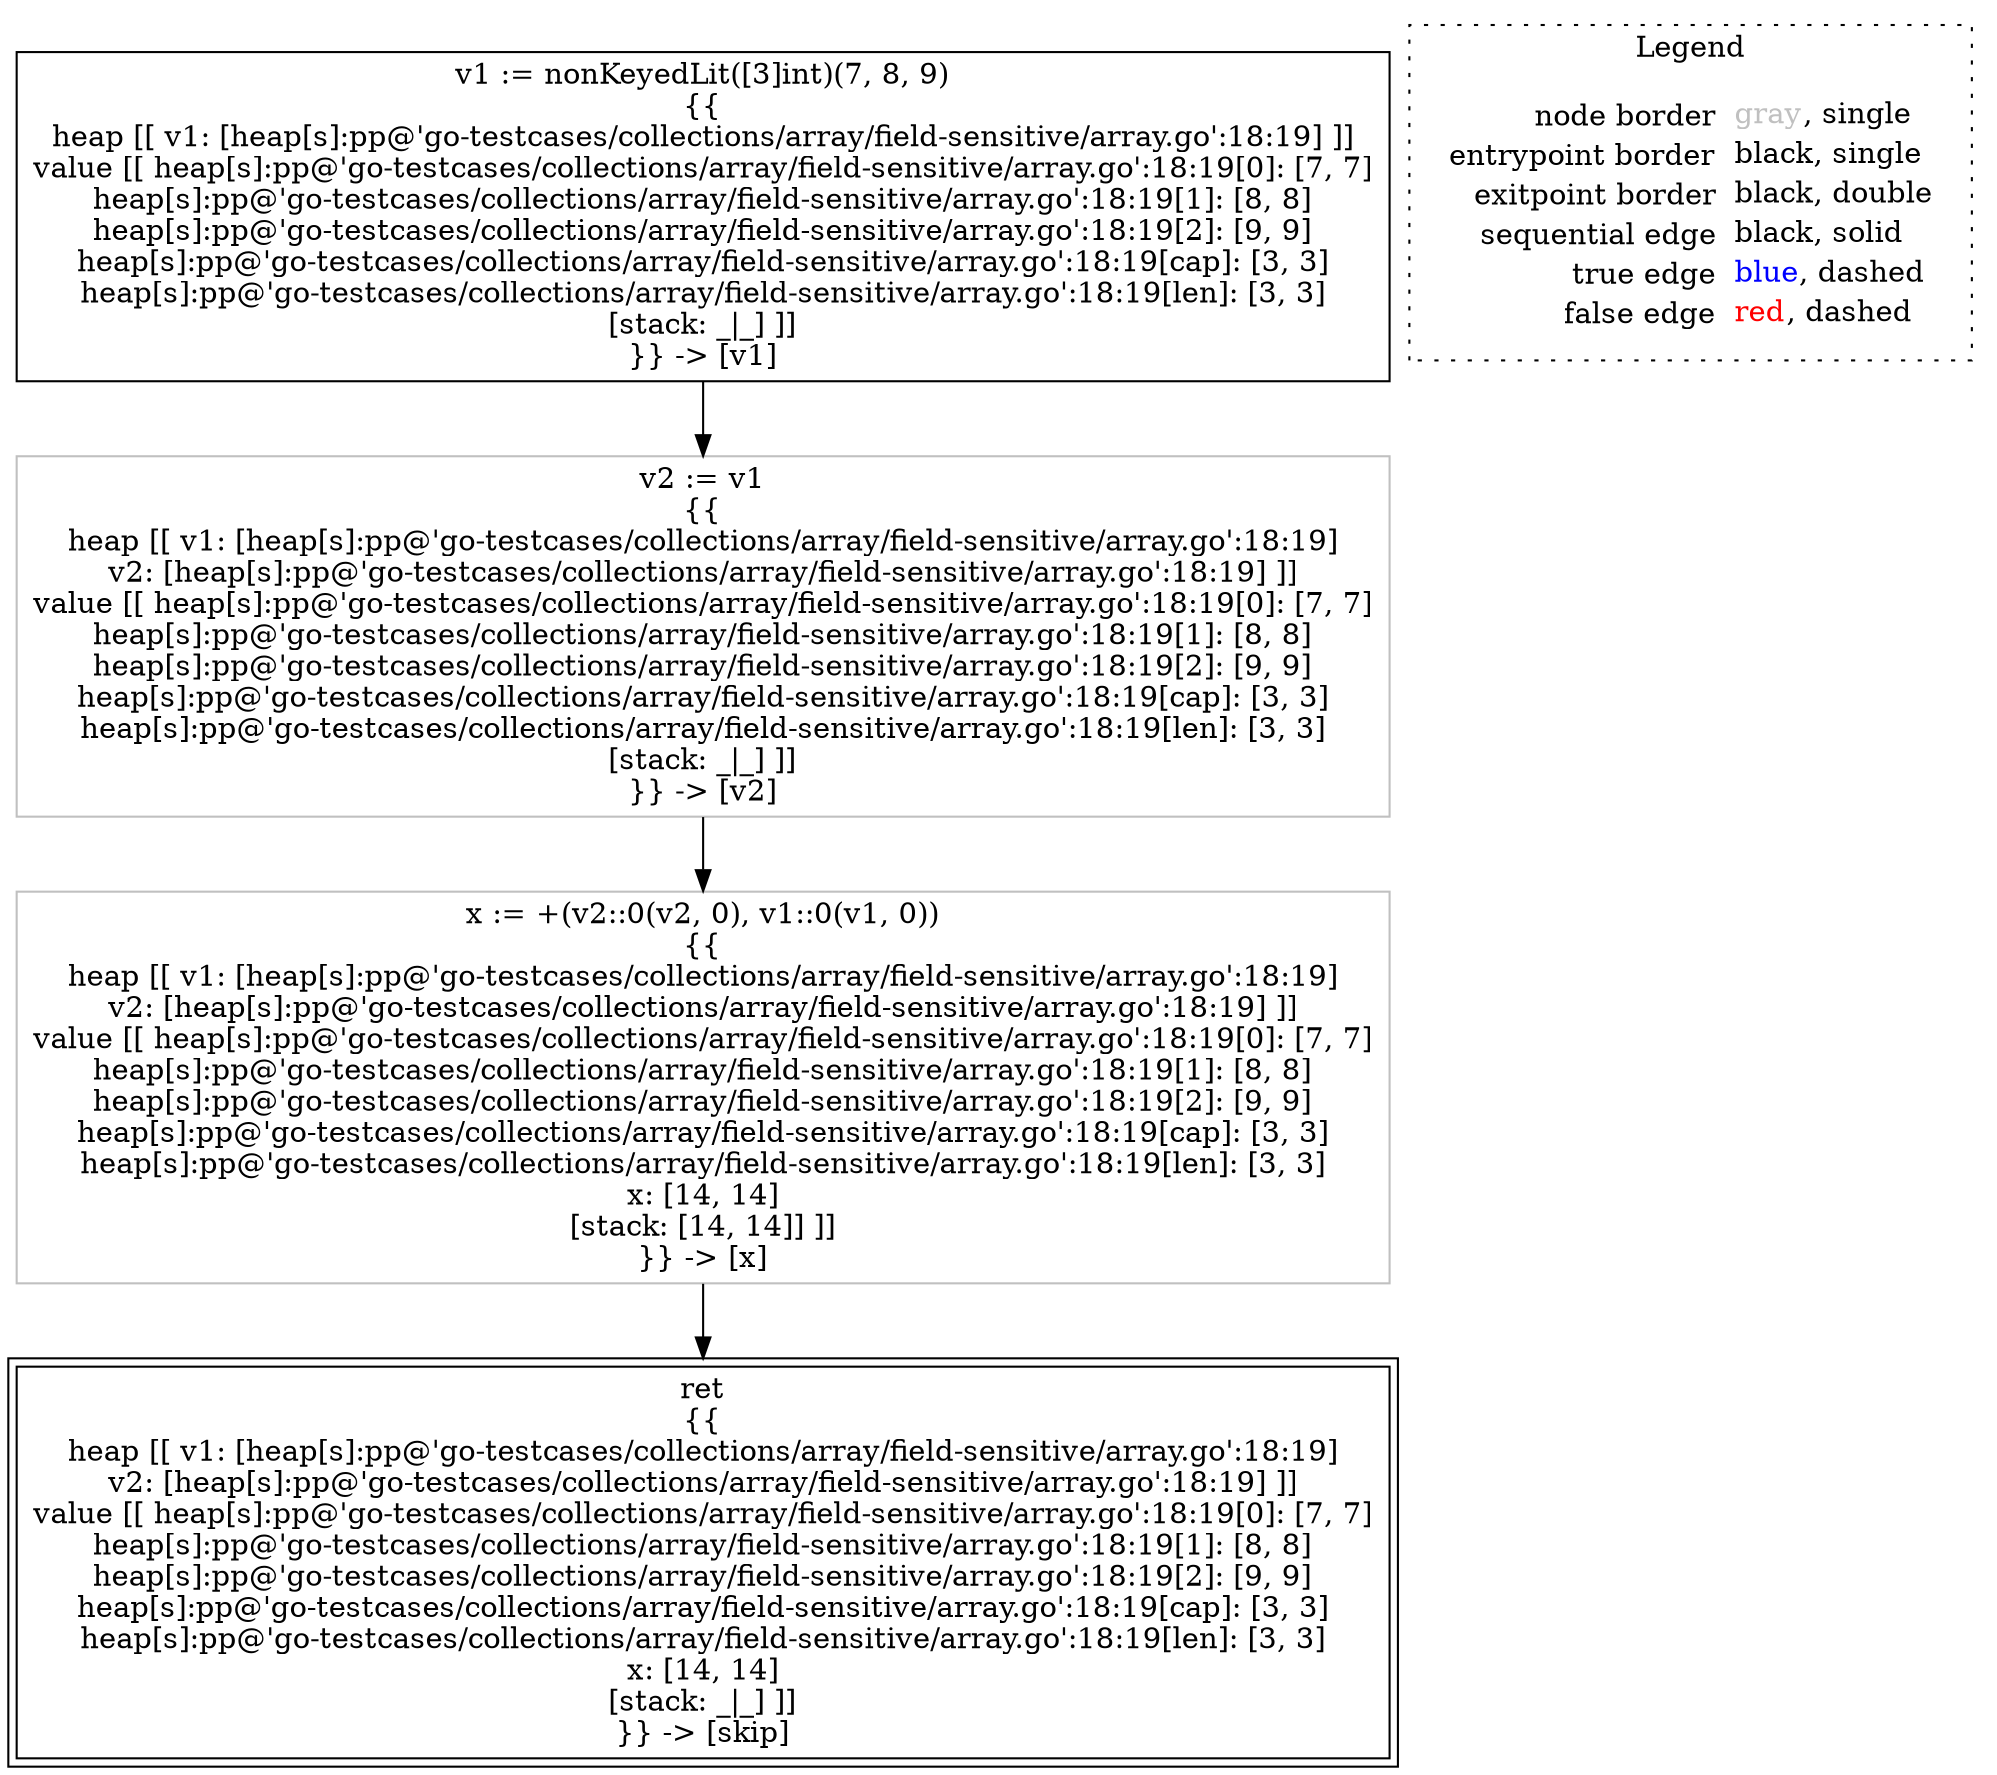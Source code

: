 digraph {
	"node0" [shape="rect",color="black",label=<v1 := nonKeyedLit([3]int)(7, 8, 9)<BR/>{{<BR/>heap [[ v1: [heap[s]:pp@'go-testcases/collections/array/field-sensitive/array.go':18:19] ]]<BR/>value [[ heap[s]:pp@'go-testcases/collections/array/field-sensitive/array.go':18:19[0]: [7, 7]<BR/>heap[s]:pp@'go-testcases/collections/array/field-sensitive/array.go':18:19[1]: [8, 8]<BR/>heap[s]:pp@'go-testcases/collections/array/field-sensitive/array.go':18:19[2]: [9, 9]<BR/>heap[s]:pp@'go-testcases/collections/array/field-sensitive/array.go':18:19[cap]: [3, 3]<BR/>heap[s]:pp@'go-testcases/collections/array/field-sensitive/array.go':18:19[len]: [3, 3]<BR/>[stack: _|_] ]]<BR/>}} -&gt; [v1]>];
	"node1" [shape="rect",color="gray",label=<v2 := v1<BR/>{{<BR/>heap [[ v1: [heap[s]:pp@'go-testcases/collections/array/field-sensitive/array.go':18:19]<BR/>v2: [heap[s]:pp@'go-testcases/collections/array/field-sensitive/array.go':18:19] ]]<BR/>value [[ heap[s]:pp@'go-testcases/collections/array/field-sensitive/array.go':18:19[0]: [7, 7]<BR/>heap[s]:pp@'go-testcases/collections/array/field-sensitive/array.go':18:19[1]: [8, 8]<BR/>heap[s]:pp@'go-testcases/collections/array/field-sensitive/array.go':18:19[2]: [9, 9]<BR/>heap[s]:pp@'go-testcases/collections/array/field-sensitive/array.go':18:19[cap]: [3, 3]<BR/>heap[s]:pp@'go-testcases/collections/array/field-sensitive/array.go':18:19[len]: [3, 3]<BR/>[stack: _|_] ]]<BR/>}} -&gt; [v2]>];
	"node2" [shape="rect",color="black",peripheries="2",label=<ret<BR/>{{<BR/>heap [[ v1: [heap[s]:pp@'go-testcases/collections/array/field-sensitive/array.go':18:19]<BR/>v2: [heap[s]:pp@'go-testcases/collections/array/field-sensitive/array.go':18:19] ]]<BR/>value [[ heap[s]:pp@'go-testcases/collections/array/field-sensitive/array.go':18:19[0]: [7, 7]<BR/>heap[s]:pp@'go-testcases/collections/array/field-sensitive/array.go':18:19[1]: [8, 8]<BR/>heap[s]:pp@'go-testcases/collections/array/field-sensitive/array.go':18:19[2]: [9, 9]<BR/>heap[s]:pp@'go-testcases/collections/array/field-sensitive/array.go':18:19[cap]: [3, 3]<BR/>heap[s]:pp@'go-testcases/collections/array/field-sensitive/array.go':18:19[len]: [3, 3]<BR/>x: [14, 14]<BR/>[stack: _|_] ]]<BR/>}} -&gt; [skip]>];
	"node3" [shape="rect",color="gray",label=<x := +(v2::0(v2, 0), v1::0(v1, 0))<BR/>{{<BR/>heap [[ v1: [heap[s]:pp@'go-testcases/collections/array/field-sensitive/array.go':18:19]<BR/>v2: [heap[s]:pp@'go-testcases/collections/array/field-sensitive/array.go':18:19] ]]<BR/>value [[ heap[s]:pp@'go-testcases/collections/array/field-sensitive/array.go':18:19[0]: [7, 7]<BR/>heap[s]:pp@'go-testcases/collections/array/field-sensitive/array.go':18:19[1]: [8, 8]<BR/>heap[s]:pp@'go-testcases/collections/array/field-sensitive/array.go':18:19[2]: [9, 9]<BR/>heap[s]:pp@'go-testcases/collections/array/field-sensitive/array.go':18:19[cap]: [3, 3]<BR/>heap[s]:pp@'go-testcases/collections/array/field-sensitive/array.go':18:19[len]: [3, 3]<BR/>x: [14, 14]<BR/>[stack: [14, 14]] ]]<BR/>}} -&gt; [x]>];
	"node0" -> "node1" [color="black"];
	"node1" -> "node3" [color="black"];
	"node3" -> "node2" [color="black"];
subgraph cluster_legend {
	label="Legend";
	style=dotted;
	node [shape=plaintext];
	"legend" [label=<<table border="0" cellpadding="2" cellspacing="0" cellborder="0"><tr><td align="right">node border&nbsp;</td><td align="left"><font color="gray">gray</font>, single</td></tr><tr><td align="right">entrypoint border&nbsp;</td><td align="left"><font color="black">black</font>, single</td></tr><tr><td align="right">exitpoint border&nbsp;</td><td align="left"><font color="black">black</font>, double</td></tr><tr><td align="right">sequential edge&nbsp;</td><td align="left"><font color="black">black</font>, solid</td></tr><tr><td align="right">true edge&nbsp;</td><td align="left"><font color="blue">blue</font>, dashed</td></tr><tr><td align="right">false edge&nbsp;</td><td align="left"><font color="red">red</font>, dashed</td></tr></table>>];
}

}
